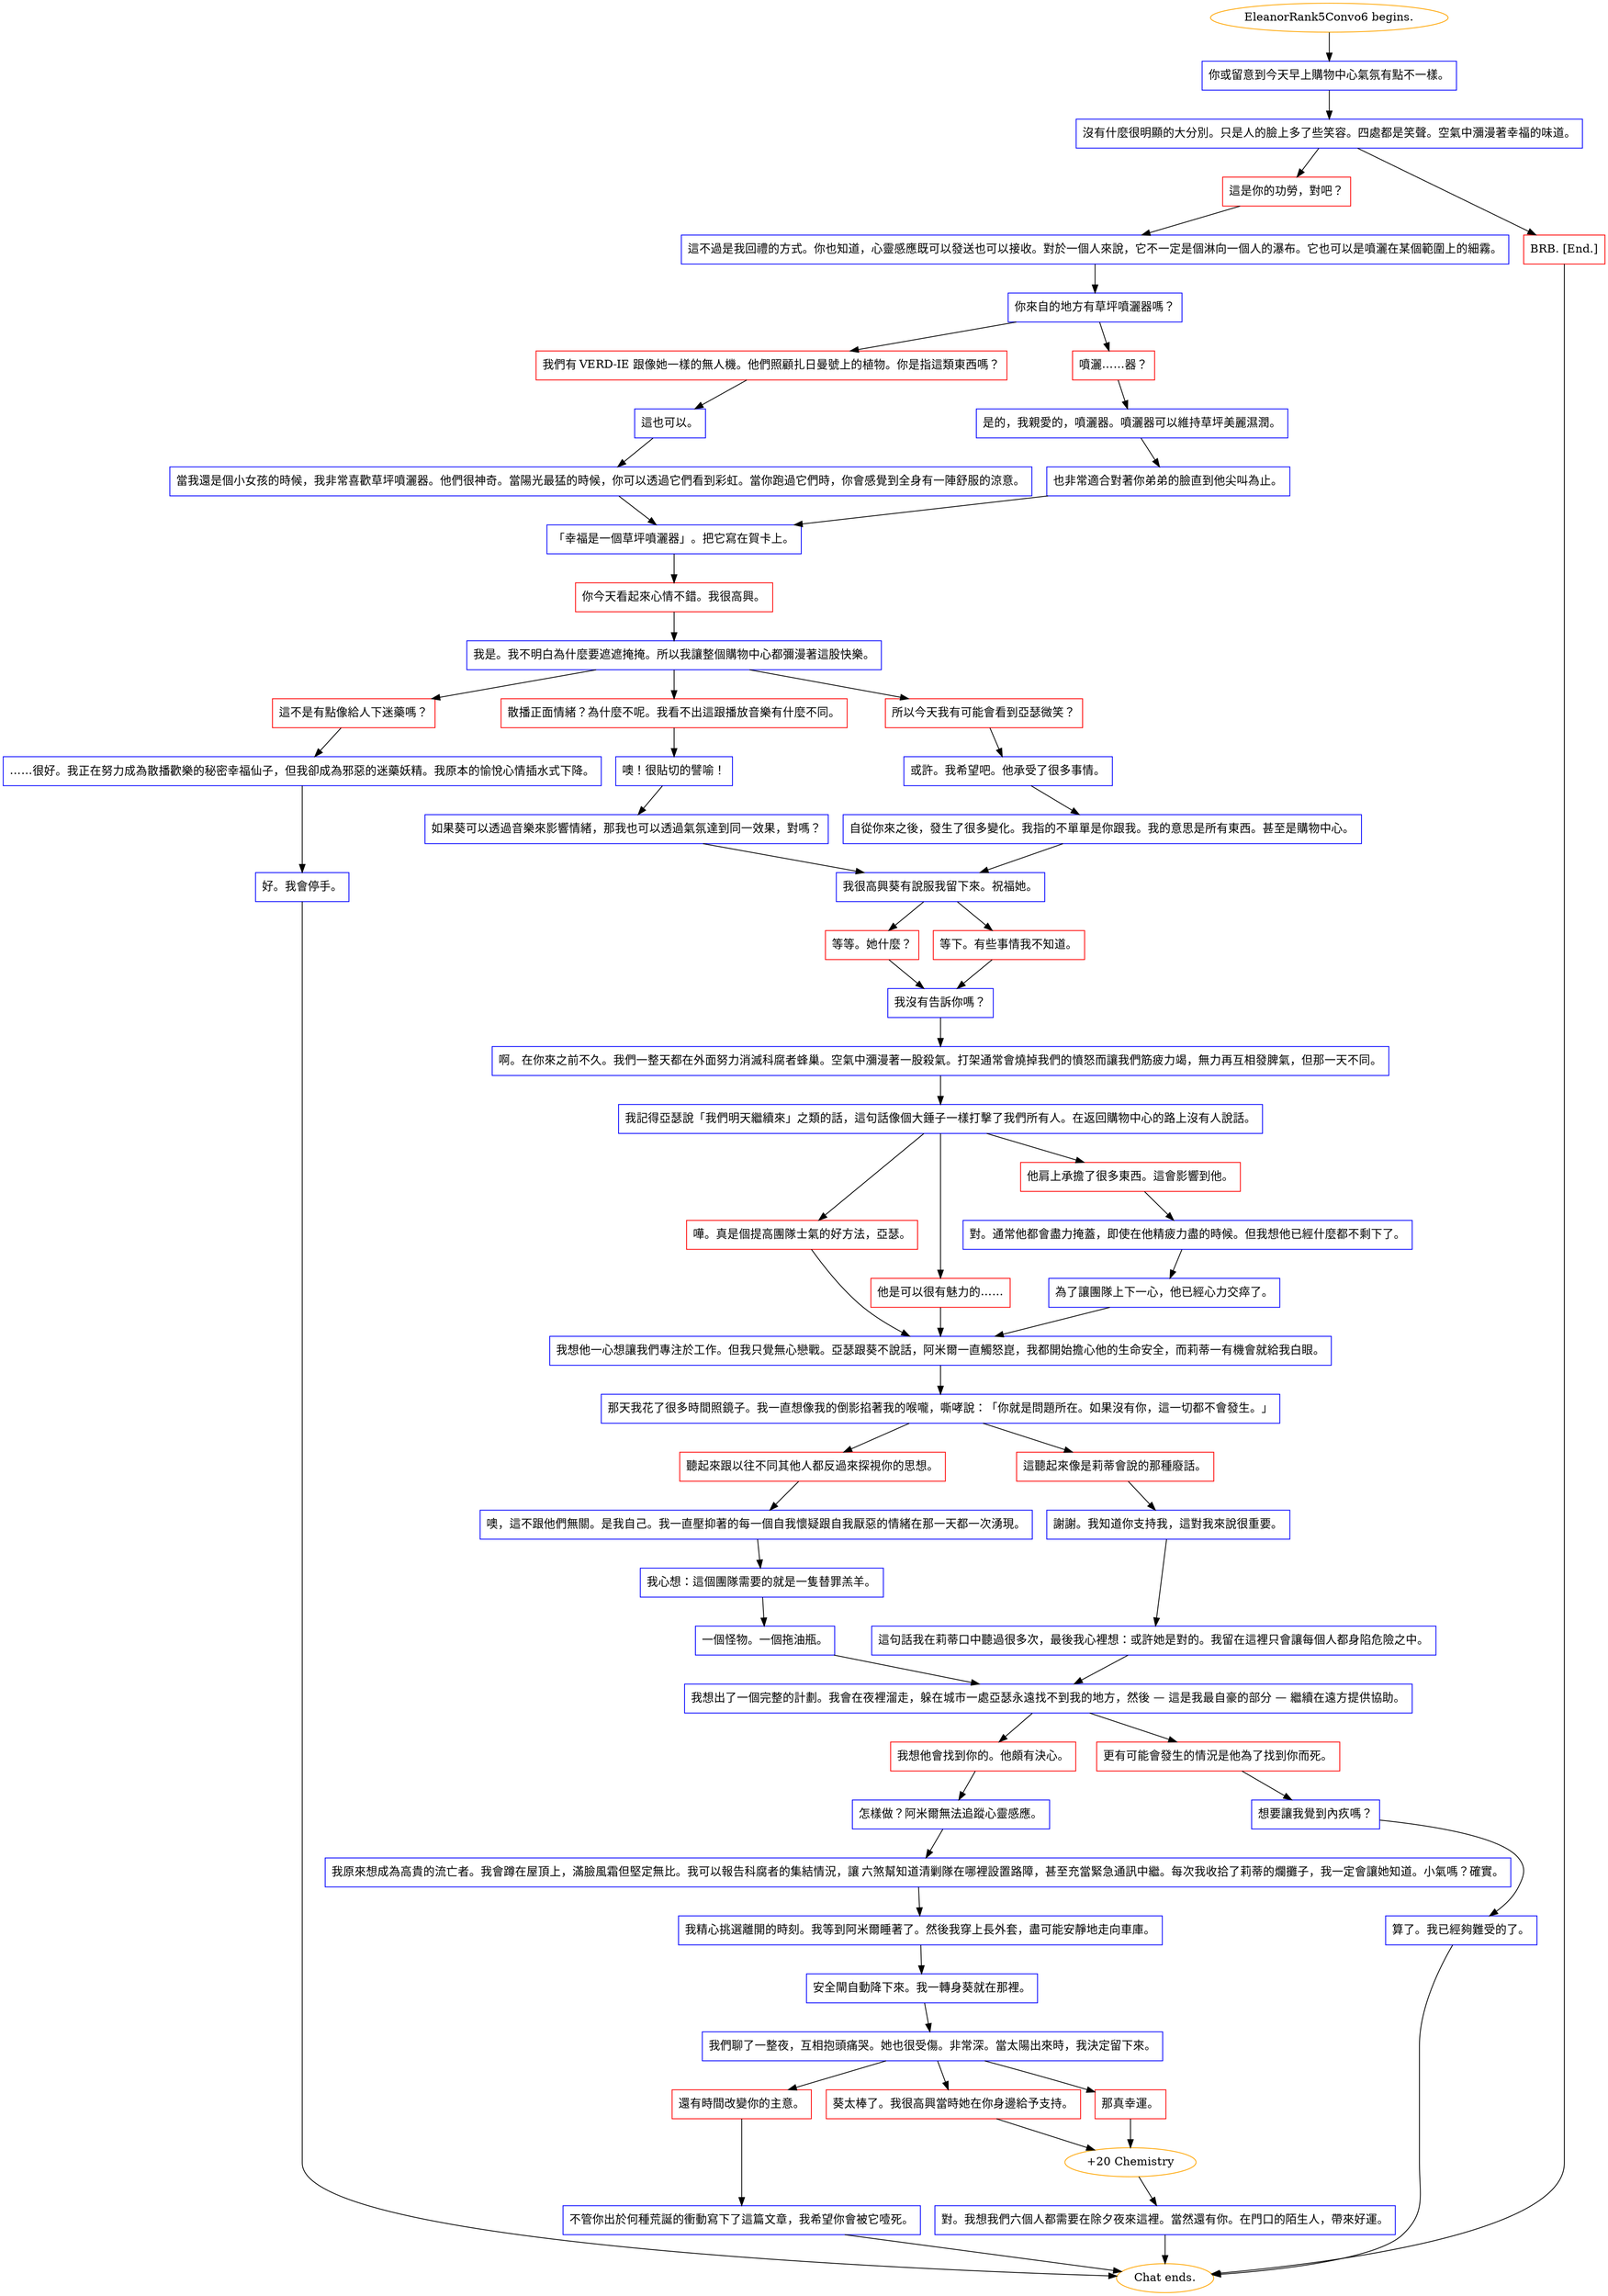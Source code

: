digraph {
	"EleanorRank5Convo6 begins." [color=orange];
		"EleanorRank5Convo6 begins." -> j3590407498;
	j3590407498 [label="你或留意到今天早上購物中心氣氛有點不一樣。",shape=box,color=blue];
		j3590407498 -> j3920595474;
	j3920595474 [label="沒有什麼很明顯的大分別。只是人的臉上多了些笑容。四處都是笑聲。空氣中瀰漫著幸福的味道。",shape=box,color=blue];
		j3920595474 -> j558022172;
		j3920595474 -> j2182225792;
	j558022172 [label="這是你的功勞，對吧？",shape=box,color=red];
		j558022172 -> j3832412263;
	j2182225792 [label="BRB. [End.]",shape=box,color=red];
		j2182225792 -> "Chat ends.";
	j3832412263 [label="這不過是我回禮的方式。你也知道，心靈感應既可以發送也可以接收。對於一個人來說，它不一定是個淋向一個人的瀑布。它也可以是噴灑在某個範圍上的細霧。",shape=box,color=blue];
		j3832412263 -> j2167465282;
	"Chat ends." [color=orange];
	j2167465282 [label="你來自的地方有草坪噴灑器嗎？",shape=box,color=blue];
		j2167465282 -> j3619068958;
		j2167465282 -> j3651011127;
	j3619068958 [label="我們有 VERD-IE 跟像她一樣的無人機。他們照顧扎日曼號上的植物。你是指這類東西嗎？",shape=box,color=red];
		j3619068958 -> j148974669;
	j3651011127 [label="噴灑……器？",shape=box,color=red];
		j3651011127 -> j2207400044;
	j148974669 [label="這也可以。",shape=box,color=blue];
		j148974669 -> j3513490200;
	j2207400044 [label="是的，我親愛的，噴灑器。噴灑器可以維持草坪美麗濕潤。",shape=box,color=blue];
		j2207400044 -> j2471303662;
	j3513490200 [label="當我還是個小女孩的時候，我非常喜歡草坪噴灑器。他們很神奇。當陽光最猛的時候，你可以透過它們看到彩虹。當你跑過它們時，你會感覺到全身有一陣舒服的涼意。",shape=box,color=blue];
		j3513490200 -> j1841709778;
	j2471303662 [label="也非常適合對著你弟弟的臉直到他尖叫為止。",shape=box,color=blue];
		j2471303662 -> j1841709778;
	j1841709778 [label="「幸福是一個草坪噴灑器」。把它寫在賀卡上。",shape=box,color=blue];
		j1841709778 -> j3323656777;
	j3323656777 [label="你今天看起來心情不錯。我很高興。",shape=box,color=red];
		j3323656777 -> j2904875523;
	j2904875523 [label="我是。我不明白為什麼要遮遮掩掩。所以我讓整個購物中心都彌漫著這股快樂。",shape=box,color=blue];
		j2904875523 -> j357308280;
		j2904875523 -> j3382317029;
		j2904875523 -> j758484541;
	j357308280 [label="這不是有點像給人下迷藥嗎？",shape=box,color=red];
		j357308280 -> j842350780;
	j3382317029 [label="散播正面情緒？為什麼不呢。我看不出這跟播放音樂有什麼不同。",shape=box,color=red];
		j3382317029 -> j570989690;
	j758484541 [label="所以今天我有可能會看到亞瑟微笑？",shape=box,color=red];
		j758484541 -> j2262662051;
	j842350780 [label="……很好。我正在努力成為散播歡樂的秘密幸福仙子，但我卻成為邪惡的迷藥妖精。我原本的愉悅心情插水式下降。",shape=box,color=blue];
		j842350780 -> j1210254349;
	j570989690 [label="噢！很貼切的譬喻！",shape=box,color=blue];
		j570989690 -> j1993146530;
	j2262662051 [label="或許。我希望吧。他承受了很多事情。",shape=box,color=blue];
		j2262662051 -> j369080290;
	j1210254349 [label="好。我會停手。",shape=box,color=blue];
		j1210254349 -> "Chat ends.";
	j1993146530 [label="如果葵可以透過音樂來影響情緒，那我也可以透過氣氛達到同一效果，對嗎？",shape=box,color=blue];
		j1993146530 -> j1227644007;
	j369080290 [label="自從你來之後，發生了很多變化。我指的不單單是你跟我。我的意思是所有東西。甚至是購物中心。",shape=box,color=blue];
		j369080290 -> j1227644007;
	j1227644007 [label="我很高興葵有說服我留下來。祝福她。",shape=box,color=blue];
		j1227644007 -> j1390794207;
		j1227644007 -> j3037045621;
	j1390794207 [label="等等。她什麼？",shape=box,color=red];
		j1390794207 -> j211082415;
	j3037045621 [label="等下。有些事情我不知道。",shape=box,color=red];
		j3037045621 -> j211082415;
	j211082415 [label="我沒有告訴你嗎？",shape=box,color=blue];
		j211082415 -> j3430104024;
	j3430104024 [label="啊。在你來之前不久。我們一整天都在外面努力消滅科腐者蜂巢。空氣中瀰漫著一股殺氣。打架通常會燒掉我們的憤怒而讓我們筋疲力竭，無力再互相發脾氣，但那一天不同。",shape=box,color=blue];
		j3430104024 -> j1925827657;
	j1925827657 [label="我記得亞瑟說「我們明天繼續來」之類的話，這句話像個大錘子一樣打擊了我們所有人。在返回購物中心的路上沒有人說話。",shape=box,color=blue];
		j1925827657 -> j609491213;
		j1925827657 -> j3713533025;
		j1925827657 -> j3816036440;
	j609491213 [label="嘩。真是個提高團隊士氣的好方法，亞瑟。",shape=box,color=red];
		j609491213 -> j1067818601;
	j3713533025 [label="他是可以很有魅力的……",shape=box,color=red];
		j3713533025 -> j1067818601;
	j3816036440 [label="他肩上承擔了很多東西。這會影響到他。",shape=box,color=red];
		j3816036440 -> j1998696009;
	j1067818601 [label="我想他一心想讓我們專注於工作。但我只覺無心戀戰。亞瑟跟葵不說話，阿米爾一直觸怒崑，我都開始擔心他的生命安全，而莉蒂一有機會就給我白眼。",shape=box,color=blue];
		j1067818601 -> j351977378;
	j1998696009 [label="對。通常他都會盡力掩蓋，即使在他精疲力盡的時候。但我想他已經什麼都不剩下了。",shape=box,color=blue];
		j1998696009 -> j153583836;
	j351977378 [label="那天我花了很多時間照鏡子。我一直想像我的倒影掐著我的喉嚨，嘶哮說：「你就是問題所在。如果沒有你，這一切都不會發生。」",shape=box,color=blue];
		j351977378 -> j789369939;
		j351977378 -> j1798013698;
	j153583836 [label="為了讓團隊上下一心，他已經心力交瘁了。",shape=box,color=blue];
		j153583836 -> j1067818601;
	j789369939 [label="聽起來跟以往不同其他人都反過來探視你的思想。",shape=box,color=red];
		j789369939 -> j1868442330;
	j1798013698 [label="這聽起來像是莉蒂會說的那種廢話。",shape=box,color=red];
		j1798013698 -> j1026984428;
	j1868442330 [label="噢，這不跟他們無關。是我自己。我一直壓抑著的每一個自我懷疑跟自我厭惡的情緒在那一天都一次湧現。",shape=box,color=blue];
		j1868442330 -> j3266929673;
	j1026984428 [label="謝謝。我知道你支持我，這對我來說很重要。",shape=box,color=blue];
		j1026984428 -> j2571282868;
	j3266929673 [label="我心想：這個團隊需要的就是一隻替罪羔羊。",shape=box,color=blue];
		j3266929673 -> j997271756;
	j2571282868 [label="這句話我在莉蒂口中聽過很多次，最後我心裡想：或許她是對的。我留在這裡只會讓每個人都身陷危險之中。",shape=box,color=blue];
		j2571282868 -> j2769869822;
	j997271756 [label="一個怪物。一個拖油瓶。",shape=box,color=blue];
		j997271756 -> j2769869822;
	j2769869822 [label="我想出了一個完整的計劃。我會在夜裡溜走，躲在城市一處亞瑟永遠找不到我的地方，然後 — 這是我最自豪的部分 — 繼續在遠方提供協助。",shape=box,color=blue];
		j2769869822 -> j3324802533;
		j2769869822 -> j1444717845;
	j3324802533 [label="我想他會找到你的。他頗有決心。",shape=box,color=red];
		j3324802533 -> j2569774463;
	j1444717845 [label="更有可能會發生的情況是他為了找到你而死。",shape=box,color=red];
		j1444717845 -> j3846096720;
	j2569774463 [label="怎樣做？阿米爾無法追蹤心靈感應。",shape=box,color=blue];
		j2569774463 -> j4054457358;
	j3846096720 [label="想要讓我覺到內疚嗎？",shape=box,color=blue];
		j3846096720 -> j3215692212;
	j4054457358 [label="我原來想成為高貴的流亡者。我會蹲在屋頂上，滿臉風霜但堅定無比。我可以報告科腐者的集結情況，讓 六煞幫知道清剿隊在哪裡設置路障，甚至充當緊急通訊中繼。每次我收拾了莉蒂的爛攤子，我一定會讓她知道。小氣嗎？確實。",shape=box,color=blue];
		j4054457358 -> j2646515649;
	j3215692212 [label="算了。我已經夠難受的了。",shape=box,color=blue];
		j3215692212 -> "Chat ends.";
	j2646515649 [label="我精心挑選離開的時刻。我等到阿米爾睡著了。然後我穿上長外套，盡可能安靜地走向車庫。",shape=box,color=blue];
		j2646515649 -> j3179346655;
	j3179346655 [label="安全閘自動降下來。我一轉身葵就在那裡。",shape=box,color=blue];
		j3179346655 -> j3993327586;
	j3993327586 [label="我們聊了一整夜，互相抱頭痛哭。她也很受傷。非常深。當太陽出來時，我決定留下來。",shape=box,color=blue];
		j3993327586 -> j2409589663;
		j3993327586 -> j2901894603;
		j3993327586 -> j1238113924;
	j2409589663 [label="還有時間改變你的主意。",shape=box,color=red];
		j2409589663 -> j380219650;
	j2901894603 [label="葵太棒了。我很高興當時她在你身邊給予支持。",shape=box,color=red];
		j2901894603 -> j3773832314;
	j1238113924 [label="那真幸運。",shape=box,color=red];
		j1238113924 -> j3773832314;
	j380219650 [label="不管你出於何種荒誕的衝動寫下了這篇文章，我希望你會被它噎死。",shape=box,color=blue];
		j380219650 -> "Chat ends.";
	j3773832314 [label="+20 Chemistry",color=orange];
		j3773832314 -> j2182323856;
	j2182323856 [label="對。我想我們六個人都需要在除夕夜來這裡。當然還有你。在門口的陌生人，帶來好運。",shape=box,color=blue];
		j2182323856 -> "Chat ends.";
}